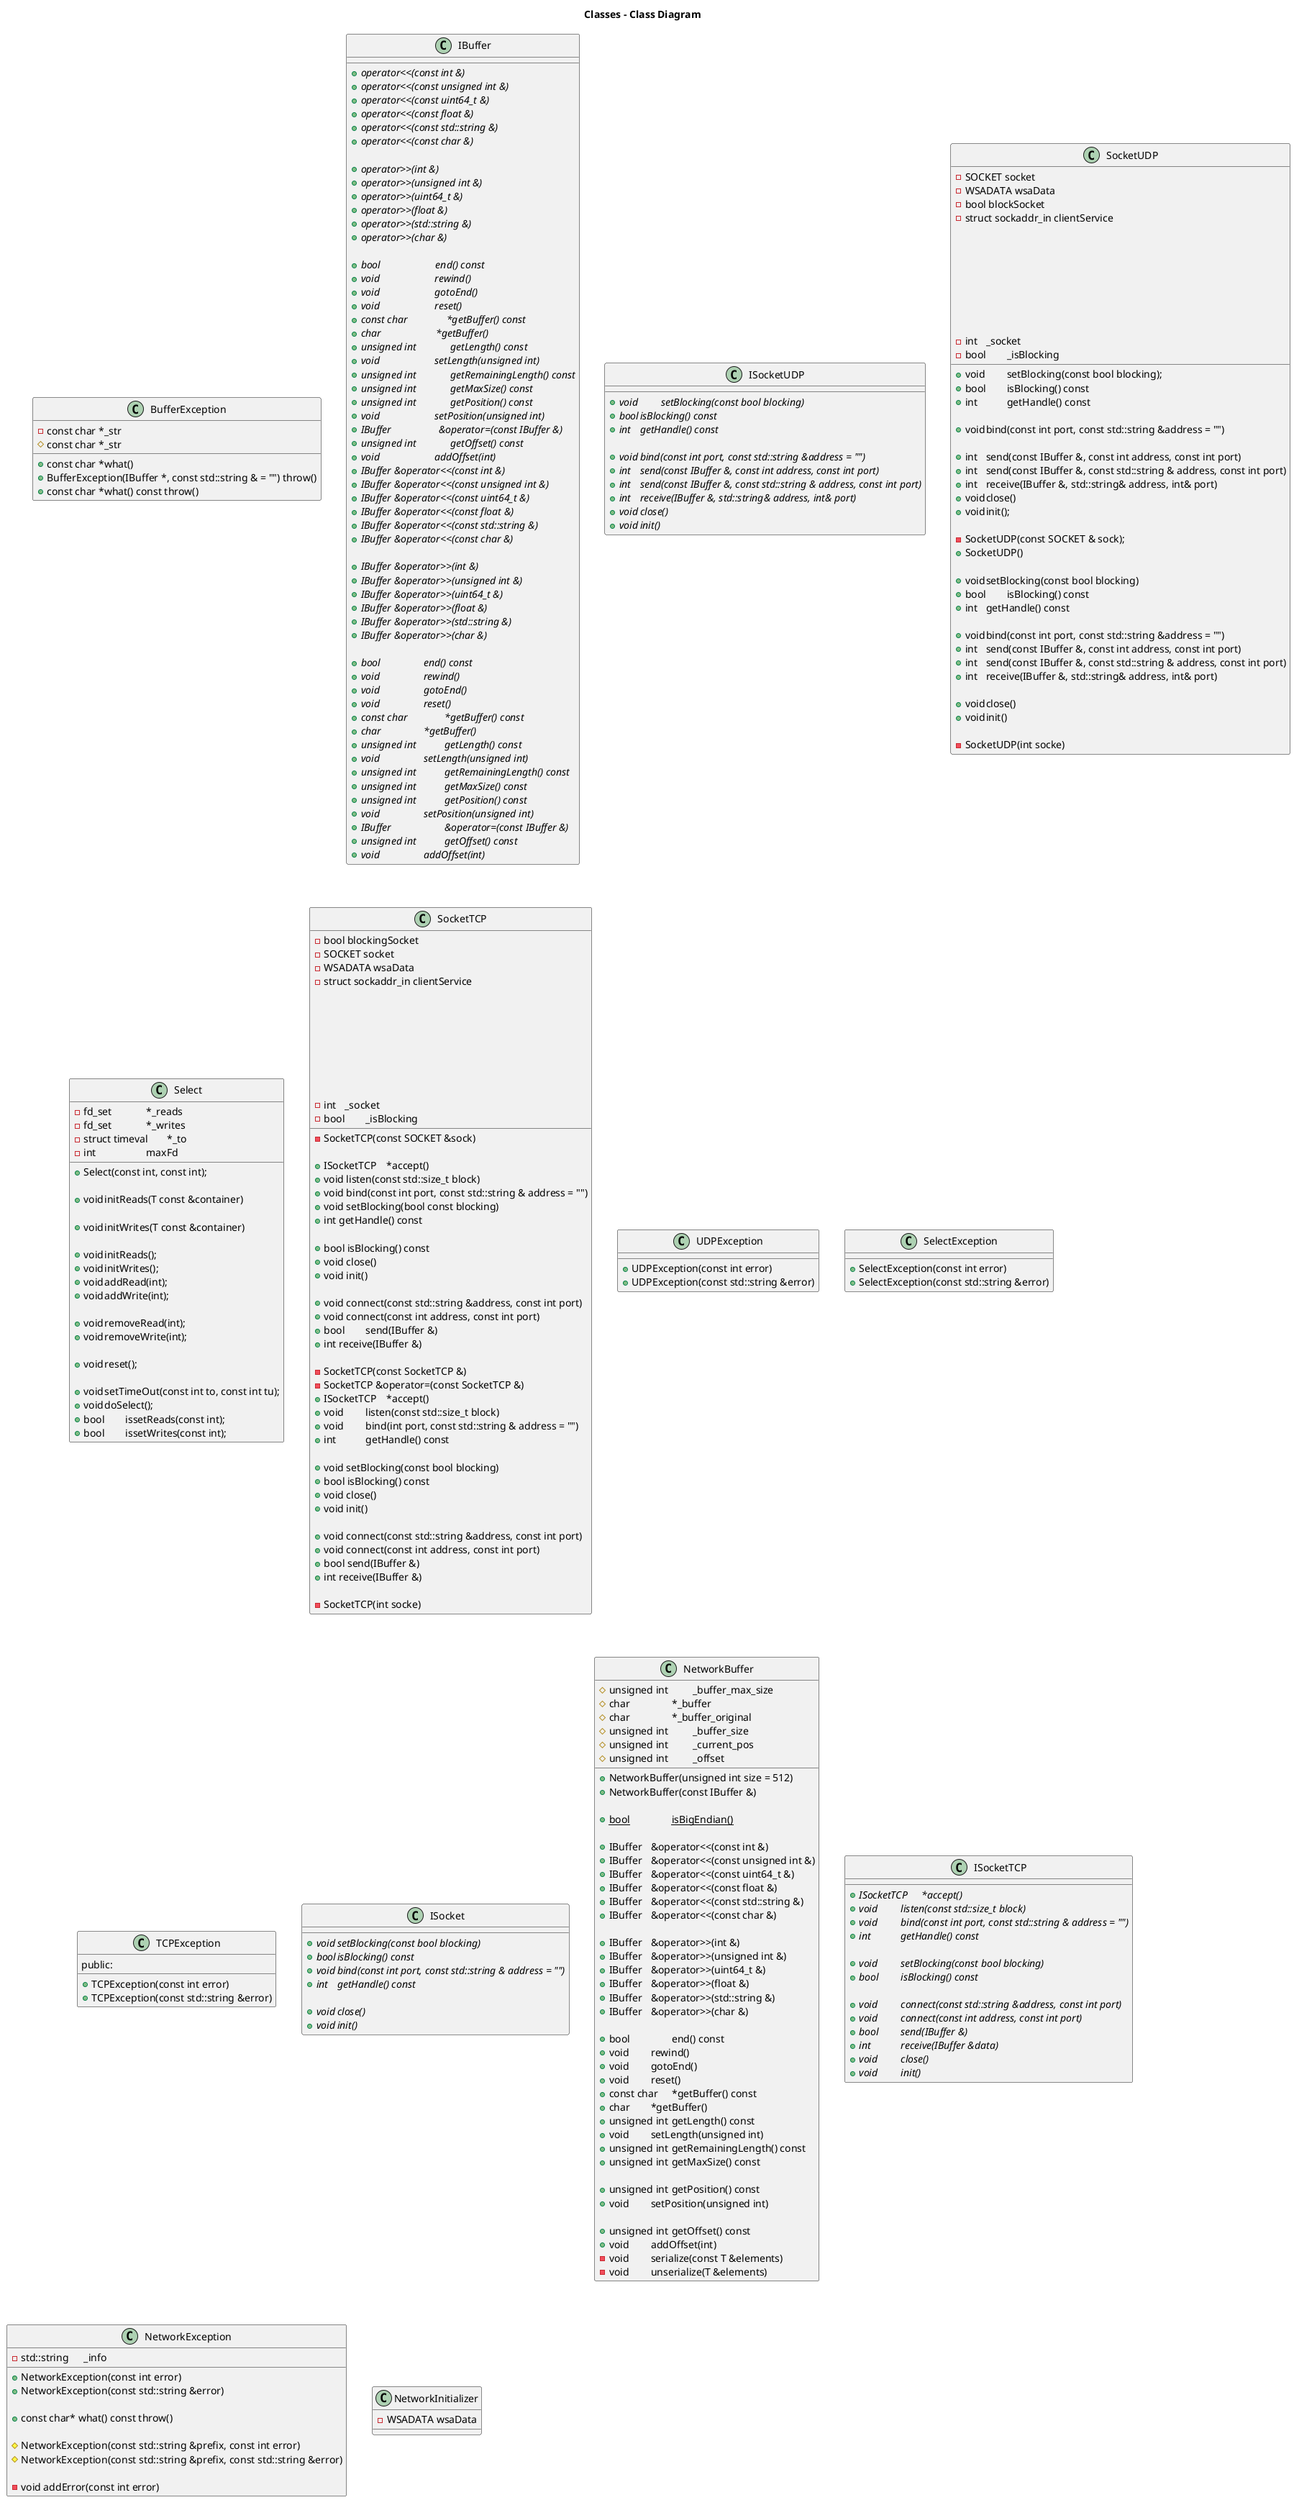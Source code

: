 @startuml

title Classes - Class Diagram

class BufferException {
+const char *what()
-const char *_str
}

interface IBuffer {
+ {abstract} operator<<(const int &)
+ {abstract} operator<<(const unsigned int &)
+ {abstract} operator<<(const uint64_t &)
+ {abstract} operator<<(const float &)
+ {abstract} operator<<(const std::string &)
+ {abstract} operator<<(const char &)

+ {abstract} operator>>(int &)
+ {abstract} operator>>(unsigned int &)
+ {abstract} operator>>(uint64_t &)
+ {abstract} operator>>(float &)
+ {abstract} operator>>(std::string &)
+ {abstract} operator>>(char &)

+ {abstract} bool                     end() const
+ {abstract} void                     rewind()
+ {abstract} void                     gotoEnd()
+ {abstract} void                     reset()
+ {abstract} const char               *getBuffer() const
+ {abstract} char                     *getBuffer()
+ {abstract} unsigned int             getLength() const
+ {abstract} void                     setLength(unsigned int)
+ {abstract} unsigned int             getRemainingLength() const
+ {abstract} unsigned int             getMaxSize() const
+ {abstract} unsigned int             getPosition() const
+ {abstract} void                     setPosition(unsigned int)
+ {abstract} IBuffer                  &operator=(const IBuffer &)
+ {abstract} unsigned int             getOffset() const
+ {abstract} void                     addOffset(int)
}

class ISocketUDP {
  + {abstract} void		setBlocking(const bool blocking)
  + {abstract} bool	isBlocking() const
  + {abstract} int	getHandle() const

  + {abstract} void	bind(const int port, const std::string &address = "")
  + {abstract} int	send(const IBuffer &, const int address, const int port)
  + {abstract} int	send(const IBuffer &, const std::string & address, const int port)
  + {abstract} int	receive(IBuffer &, std::string& address, int& port)
  + {abstract} void	close()
  + {abstract} void	init()
}

class SocketUDP {
	- SOCKET socket
	- WSADATA wsaData
	- bool blockSocket
	- struct sockaddr_in clientService
  + void		setBlocking(const bool blocking);
  + bool	isBlocking() const
  + int		getHandle() const

  + void	bind(const int port, const std::string &address = "")

  + int	send(const IBuffer &, const int address, const int port)
  + int	send(const IBuffer &, const std::string & address, const int port)
  + int	receive(IBuffer &, std::string& address, int& port)
  + void	close()
  + void	init();

  - SocketUDP(const SOCKET & sock);
}

class	Select {

  - fd_set		*_reads
  - fd_set		*_writes
  - struct timeval	*_to
  - int			maxFd

  + Select(const int, const int);

  + void	initReads(T const &container)

  + void	initWrites(T const &container)

  + void	initReads();
  + void	initWrites();
  + void	addRead(int);
  + void	addWrite(int);

  + void	removeRead(int);
  + void	removeWrite(int);

  + void	reset();

  + void	setTimeOut(const int to, const int tu);
  + void	doSelect();
  + bool	issetReads(const int);
  + bool	issetWrites(const int);
}

class SocketTCP {
	- bool blockingSocket
	- SOCKET socket
	- WSADATA wsaData
	- struct sockaddr_in clientService
	- SocketTCP(const SOCKET &sock)

	+ ISocketTCP	*accept()
	+ void listen(const std::size_t block)
	+ void bind(const int port, const std::string & address = "")
	+ void setBlocking(bool const blocking)
	+ int getHandle() const

	+ bool isBlocking() const
	+ void close()
	+ void init()

	+ void connect(const std::string &address, const int port)
	+ void connect(const int address, const int port)
	+ bool	send(IBuffer &)
	+ int receive(IBuffer &)

	- SocketTCP(const SocketTCP &)
	- SocketTCP &operator=(const SocketTCP &)
}

class UDPException {
  + UDPException(const int error)
  + UDPException(const std::string &error)
}

class SelectException {
  + SelectException(const int error)
  + SelectException(const std::string &error)
}

class SocketUDP {
  + SocketUDP()

  + void	setBlocking(const bool blocking)
  + bool	isBlocking() const
  + int	getHandle() const

  + void	bind(const int port, const std::string &address = "")
  + int	send(const IBuffer &, const int address, const int port)
  + int	send(const IBuffer &, const std::string & address, const int port)
  + int	receive(IBuffer &, std::string& address, int& port)

  + void	close()
  + void	init()

  - SocketUDP(int socke)

  - int	_socket
  - bool	_isBlocking
}

class TCPException {
public:
  + TCPException(const int error)
  + TCPException(const std::string &error)
}

class ISocket {
  + {abstract} void	setBlocking(const bool blocking)
  + {abstract} bool	isBlocking() const
  + {abstract} void	bind(const int port, const std::string & address = "")
  + {abstract} int	getHandle() const

  + {abstract} void	close()
  + {abstract} void	init()
}

class NetworkBuffer {
  + NetworkBuffer(unsigned int size = 512)
  + NetworkBuffer(const IBuffer &)

  + {static} bool		isBigEndian()

  + IBuffer	&operator<<(const int &)
  + IBuffer	&operator<<(const unsigned int &)
  + IBuffer	&operator<<(const uint64_t &)
  + IBuffer	&operator<<(const float &)
  + IBuffer	&operator<<(const std::string &)
  + IBuffer	&operator<<(const char &)

  + IBuffer	&operator>>(int &)
  + IBuffer	&operator>>(unsigned int &)
  + IBuffer	&operator>>(uint64_t &)
  + IBuffer	&operator>>(float &)
  + IBuffer	&operator>>(std::string &)
  + IBuffer	&operator>>(char &)

  + bool		end() const
  + void		rewind()
  + void		gotoEnd()
  + void		reset()
  + const char	*getBuffer() const
  + char		*getBuffer()
  + unsigned int	getLength() const
  + void		setLength(unsigned int)
  + unsigned int	getRemainingLength() const
  + unsigned int	getMaxSize() const

  + unsigned int	getPosition() const
  + void		setPosition(unsigned int)

  + unsigned int	getOffset() const
  + void		addOffset(int)

  # unsigned int		_buffer_max_size
  # char			*_buffer
  # char			*_buffer_original
  # unsigned int		_buffer_size
  # unsigned int		_current_pos
  # unsigned int		_offset

  - void		serialize(const T &elements)
  - void		unserialize(T &elements)
}

class IBuffer {
  + {abstract} IBuffer &operator<<(const int &)
  + {abstract} IBuffer &operator<<(const unsigned int &)
  + {abstract} IBuffer &operator<<(const uint64_t &)
  + {abstract} IBuffer &operator<<(const float &)
  + {abstract} IBuffer &operator<<(const std::string &)
  + {abstract} IBuffer &operator<<(const char &)

  + {abstract} IBuffer &operator>>(int &)
  + {abstract} IBuffer &operator>>(unsigned int &)
  + {abstract} IBuffer &operator>>(uint64_t &)
  + {abstract} IBuffer &operator>>(float &)
  + {abstract} IBuffer &operator>>(std::string &)
  + {abstract} IBuffer &operator>>(char &)

  + {abstract} bool			end() const
  + {abstract} void			rewind()
  + {abstract} void			gotoEnd()
  + {abstract} void			reset()
  + {abstract} const char		*getBuffer() const
  + {abstract} char			*getBuffer()
  + {abstract} unsigned int		getLength() const
  + {abstract} void			setLength(unsigned int)
  + {abstract} unsigned int		getRemainingLength() const
  + {abstract} unsigned int		getMaxSize() const
  + {abstract} unsigned int		getPosition() const
  + {abstract} void			setPosition(unsigned int)
  + {abstract} IBuffer			&operator=(const IBuffer &)
  + {abstract} unsigned int		getOffset() const
  + {abstract} void			addOffset(int)
}

class BufferException {
  + BufferException(IBuffer *, const std::string & = "") throw()
  + const char *what() const throw()
  # const char *_str
}

class ISocketTCP {
	+ {abstract} ISocketTCP	*accept()
	+ {abstract} void		listen(const std::size_t block)
	+ {abstract} void		bind(const int port, const std::string & address = "")
	+ {abstract}	int		getHandle() const

	+ {abstract} void		setBlocking(const bool blocking)
	+ {abstract}	bool		isBlocking() const

	+ {abstract} void		connect(const std::string &address, const int port)
	+ {abstract} void		connect(const int address, const int port)
	+ {abstract} bool		send(IBuffer &)
	+ {abstract} int		receive(IBuffer &data)
	+ {abstract} void		close()
	+ {abstract} void		init()
}

class SocketTCP {
  + ISocketTCP	*accept()
  + void		listen(const std::size_t block)
  + void		bind(int port, const std::string & address = "")
  + int		getHandle() const

  + void setBlocking(const bool blocking)
  + bool isBlocking() const
  + void close()
  + void init()

  + void connect(const std::string &address, const int port)
  + void connect(const int address, const int port)
  + bool send(IBuffer &)
  + int receive(IBuffer &)

  - SocketTCP(int socke)

  - int	_socket
  - bool	_isBlocking
}

class NetworkException {
  + NetworkException(const int error)
  + NetworkException(const std::string &error)

  + const char* what() const throw()

  # NetworkException(const std::string &prefix, const int error)
  # NetworkException(const std::string &prefix, const std::string &error)

  - void addError(const int error)
  - std::string	_info
}

class NetworkInitializer {
		- WSADATA wsaData
}

@enduml

